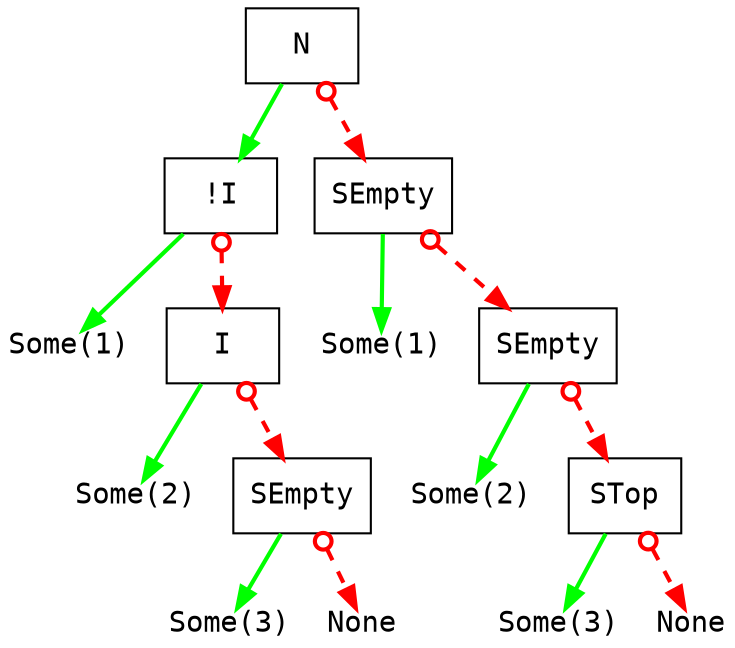 digraph G {
node [ fontsize=14];
bgcolor="#ffffff00" # RGBA (with alpha)

8 [shape=box,label="N",fontname="Courier"]

8 -> n1p [style=solid,color=green,penwidth=2]
8 -> n1n [style=dashed,color=red,penwidth=2,arrowhead=normal,arrowtail=odot,dir=both]

{rank=same n1p n1n }

n1p [shape=box,label="!I",fontname="Courier"]
n2p [shape=plain,label="Some(1)",fontname="Courier"]
n3p [shape=box,label="I",fontname="Courier"]
n4p [shape=plain,label="Some(2)",fontname="Courier"]
n5p [shape=box,label="SEmpty",fontname="Courier"]
n6p [shape=plain,label="Some(3)",fontname="Courier"]
n7p [shape=plain,label="None",fontname="Courier"]
{rank=same n2p n3p }
{rank=same n4p n5p }
{rank=same n6p n7p }

n1p -> n2p [style=solid,color=green,penwidth=2]
n1p -> n3p [style=dashed,color=red,penwidth=2,arrowhead=normal,arrowtail=odot,dir=both]

n3p -> n4p [style=solid,color=green,penwidth=2]
n3p -> n5p [style=dashed,color=red,penwidth=2,arrowhead=normal,arrowtail=odot,dir=both]

n5p -> n6p [style=solid,color=green,penwidth=2]
n5p -> n7p [style=dashed,color=red,penwidth=2,arrowhead=normal,arrowtail=odot,dir=both]


n1n [shape=box,label="SEmpty",fontname="Courier"]
n2n [shape=plain,label="Some(1)",fontname="Courier"]
n3n [shape=box,label="SEmpty",fontname="Courier"]
n4n [shape=plain,label="Some(2)",fontname="Courier"]
n5n [shape=box,label="STop",fontname="Courier"]
n6n [shape=plain,label="Some(3)",fontname="Courier"]
n7n [shape=plain,label="None",fontname="Courier"]
{rank=same n2n n3n }
{rank=same n4n n5n }
{rank=same n6n n7n }

n1n -> n2n [style=solid,color=green,penwidth=2]
n1n -> n3n [style=dashed,color=red,penwidth=2,arrowhead=normal,arrowtail=odot,dir=both]

n3n -> n4n [style=solid,color=green,penwidth=2]
n3n -> n5n [style=dashed,color=red,penwidth=2,arrowhead=normal,arrowtail=odot,dir=both]

n5n -> n6n [style=solid,color=green,penwidth=2]
n5n -> n7n [style=dashed,color=red,penwidth=2,arrowhead=normal,arrowtail=odot,dir=both]

}